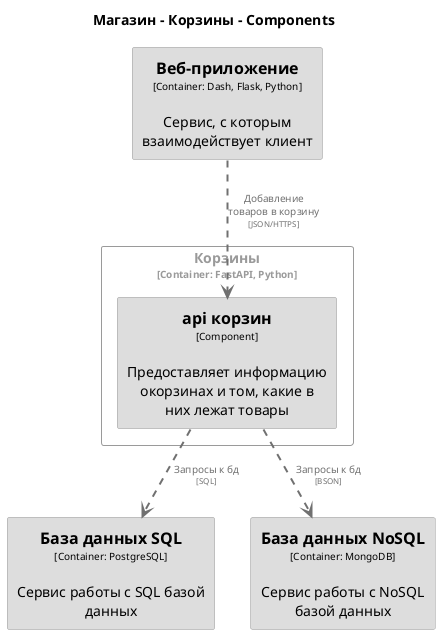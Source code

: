 @startuml
set separator none
title Магазин - Корзины - Components

top to bottom direction

skinparam {
  arrowFontSize 10
  defaultTextAlignment center
  wrapWidth 200
  maxMessageSize 100
}

hide stereotype

skinparam rectangle<<Магазин.Корзины.apiкорзин>> {
  BackgroundColor #dddddd
  FontColor #000000
  BorderColor #9a9a9a
  shadowing false
}
skinparam rectangle<<Магазин.БазаданныхNoSQL>> {
  BackgroundColor #dddddd
  FontColor #000000
  BorderColor #9a9a9a
  shadowing false
}
skinparam rectangle<<Магазин.БазаданныхSQL>> {
  BackgroundColor #dddddd
  FontColor #000000
  BorderColor #9a9a9a
  shadowing false
}
skinparam rectangle<<Магазин.Вебприложение>> {
  BackgroundColor #dddddd
  FontColor #000000
  BorderColor #9a9a9a
  shadowing false
}
skinparam rectangle<<Магазин.Корзины>> {
  BorderColor #9a9a9a
  FontColor #9a9a9a
  shadowing false
}

rectangle "==База данных SQL\n<size:10>[Container: PostgreSQL]</size>\n\nСервис работы с SQL базой данных" <<Магазин.БазаданныхSQL>> as Магазин.БазаданныхSQL
rectangle "==База данных NoSQL\n<size:10>[Container: MongoDB]</size>\n\nСервис работы с NoSQL базой данных" <<Магазин.БазаданныхNoSQL>> as Магазин.БазаданныхNoSQL
rectangle "==Веб-приложение\n<size:10>[Container: Dash, Flask, Python]</size>\n\nСервис, с которым взаимодействует клиент" <<Магазин.Вебприложение>> as Магазин.Вебприложение

rectangle "Корзины\n<size:10>[Container: FastAPI, Python]</size>" <<Магазин.Корзины>> {
  rectangle "==api корзин\n<size:10>[Component]</size>\n\nПредоставляет информацию окорзинах и том, какие в них лежат товары" <<Магазин.Корзины.apiкорзин>> as Магазин.Корзины.apiкорзин
}

Магазин.Вебприложение .[#707070,thickness=2].> Магазин.Корзины.apiкорзин : "<color:#707070>Добавление товаров в корзину\n<color:#707070><size:8>[JSON/HTTPS]</size>"
Магазин.Корзины.apiкорзин .[#707070,thickness=2].> Магазин.БазаданныхSQL : "<color:#707070>Запросы к бд\n<color:#707070><size:8>[SQL]</size>"
Магазин.Корзины.apiкорзин .[#707070,thickness=2].> Магазин.БазаданныхNoSQL : "<color:#707070>Запросы к бд\n<color:#707070><size:8>[BSON]</size>"
@enduml